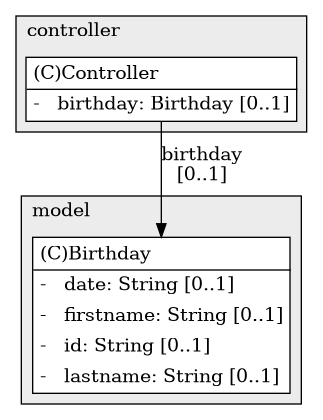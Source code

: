 @startuml

/' diagram meta data start
config=StructureConfiguration;
{
  "projectClassification": {
    "searchMode": "OpenProject", // OpenProject, AllProjects
    "includedProjects": "",
    "pathEndKeywords": "*.impl",
    "isClientPath": "",
    "isClientName": "",
    "isTestPath": "",
    "isTestName": "",
    "isMappingPath": "",
    "isMappingName": "",
    "isDataAccessPath": "",
    "isDataAccessName": "",
    "isDataStructurePath": "",
    "isDataStructureName": "",
    "isInterfaceStructuresPath": "",
    "isInterfaceStructuresName": "",
    "isEntryPointPath": "",
    "isEntryPointName": "",
    "treatFinalFieldsAsMandatory": false
  },
  "graphRestriction": {
    "classPackageExcludeFilter": "",
    "classPackageIncludeFilter": "",
    "classNameExcludeFilter": "",
    "classNameIncludeFilter": "",
    "methodNameExcludeFilter": "",
    "methodNameIncludeFilter": "",
    "removeByInheritance": "", // inheritance/annotation based filtering is done in a second step
    "removeByAnnotation": "",
    "removeByClassPackage": "", // cleanup the graph after inheritance/annotation based filtering is done
    "removeByClassName": "",
    "cutMappings": false,
    "cutEnum": true,
    "cutTests": true,
    "cutClient": true,
    "cutDataAccess": true,
    "cutInterfaceStructures": true,
    "cutDataStructures": true,
    "cutGetterAndSetter": true,
    "cutConstructors": true
  },
  "graphTraversal": {
    "forwardDepth": 3,
    "backwardDepth": 3,
    "classPackageExcludeFilter": "",
    "classPackageIncludeFilter": "",
    "classNameExcludeFilter": "",
    "classNameIncludeFilter": "",
    "methodNameExcludeFilter": "",
    "methodNameIncludeFilter": "",
    "hideMappings": false,
    "hideDataStructures": false,
    "hidePrivateMethods": true,
    "hideInterfaceCalls": true, // indirection: implementation -> interface (is hidden) -> implementation
    "onlyShowApplicationEntryPoints": false, // root node is included
    "useMethodCallsForStructureDiagram": "ForwardOnly" // ForwardOnly, BothDirections, No
  },
  "details": {
    "aggregation": "GroupByClass", // ByClass, GroupByClass, None
    "showClassGenericTypes": true,
    "showMethods": true,
    "showMethodParameterNames": true,
    "showMethodParameterTypes": true,
    "showMethodReturnType": true,
    "showPackageLevels": 2,
    "showDetailedClassStructure": true
  },
  "rootClass": "model.Birthday",
  "extensionCallbackMethod": "" // qualified.class.name#methodName - signature: public static String method(String)
}
diagram meta data end '/



digraph g {
    rankdir="TB"
    splines=polyline
    

'nodes 
subgraph cluster_104069929 { 
   	label=model
	labeljust=l
	fillcolor="#ececec"
	style=filled
   
   Birthday104069929[
	label=<<TABLE BORDER="1" CELLBORDER="0" CELLPADDING="4" CELLSPACING="0">
<TR><TD ALIGN="LEFT" >(C)Birthday</TD></TR>
<HR/>
<TR><TD ALIGN="LEFT" >-   date: String [0..1]</TD></TR>
<TR><TD ALIGN="LEFT" >-   firstname: String [0..1]</TD></TR>
<TR><TD ALIGN="LEFT" >-   id: String [0..1]</TD></TR>
<TR><TD ALIGN="LEFT" >-   lastname: String [0..1]</TD></TR>
</TABLE>>
	style=filled
	margin=0
	shape=plaintext
	fillcolor="#FFFFFF"
];
} 

subgraph cluster_637428636 { 
   	label=controller
	labeljust=l
	fillcolor="#ececec"
	style=filled
   
   Controller637428636[
	label=<<TABLE BORDER="1" CELLBORDER="0" CELLPADDING="4" CELLSPACING="0">
<TR><TD ALIGN="LEFT" >(C)Controller</TD></TR>
<HR/>
<TR><TD ALIGN="LEFT" >-   birthday: Birthday [0..1]</TD></TR>
</TABLE>>
	style=filled
	margin=0
	shape=plaintext
	fillcolor="#FFFFFF"
];
} 

'edges    
Controller637428636 -> Birthday104069929[label="birthday
[0..1]"];
    
}
@enduml